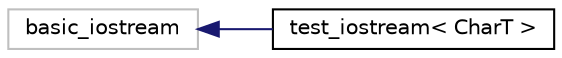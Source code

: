 digraph "Graphical Class Hierarchy"
{
  edge [fontname="Helvetica",fontsize="10",labelfontname="Helvetica",labelfontsize="10"];
  node [fontname="Helvetica",fontsize="10",shape=record];
  rankdir="LR";
  Node3252 [label="basic_iostream",height=0.2,width=0.4,color="grey75", fillcolor="white", style="filled"];
  Node3252 -> Node0 [dir="back",color="midnightblue",fontsize="10",style="solid",fontname="Helvetica"];
  Node0 [label="test_iostream\< CharT \>",height=0.2,width=0.4,color="black", fillcolor="white", style="filled",URL="$structtest__iostream.html"];
}
